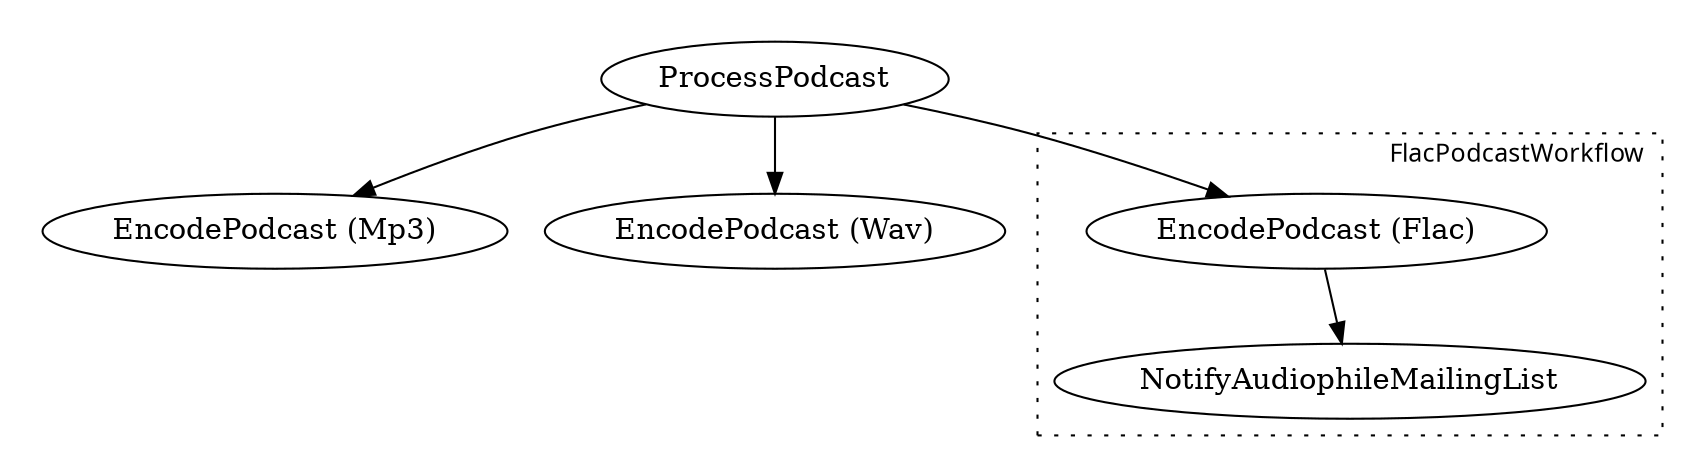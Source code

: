 digraph G {
    EncodeMp3 [label="EncodePodcast (Mp3)"]
    EncodeWav [label="EncodePodcast (Wav)"]
    EncodeFlac [label="EncodePodcast (Flac)"]

    subgraph cluster_notify {
        graph[style="invis"]
        ProcessPodcast -> EncodeMp3
        ProcessPodcast -> EncodeWav
    }

    subgraph cluster_flac {
        label="FlacPodcastWorkflow";
        graph[style="dotted", labelloc="t", labeljust="r", fontsize="12", fontname="sans-serif"]
        ProcessPodcast -> EncodeFlac
        EncodeFlac -> NotifyAudiophileMailingList
    }
}